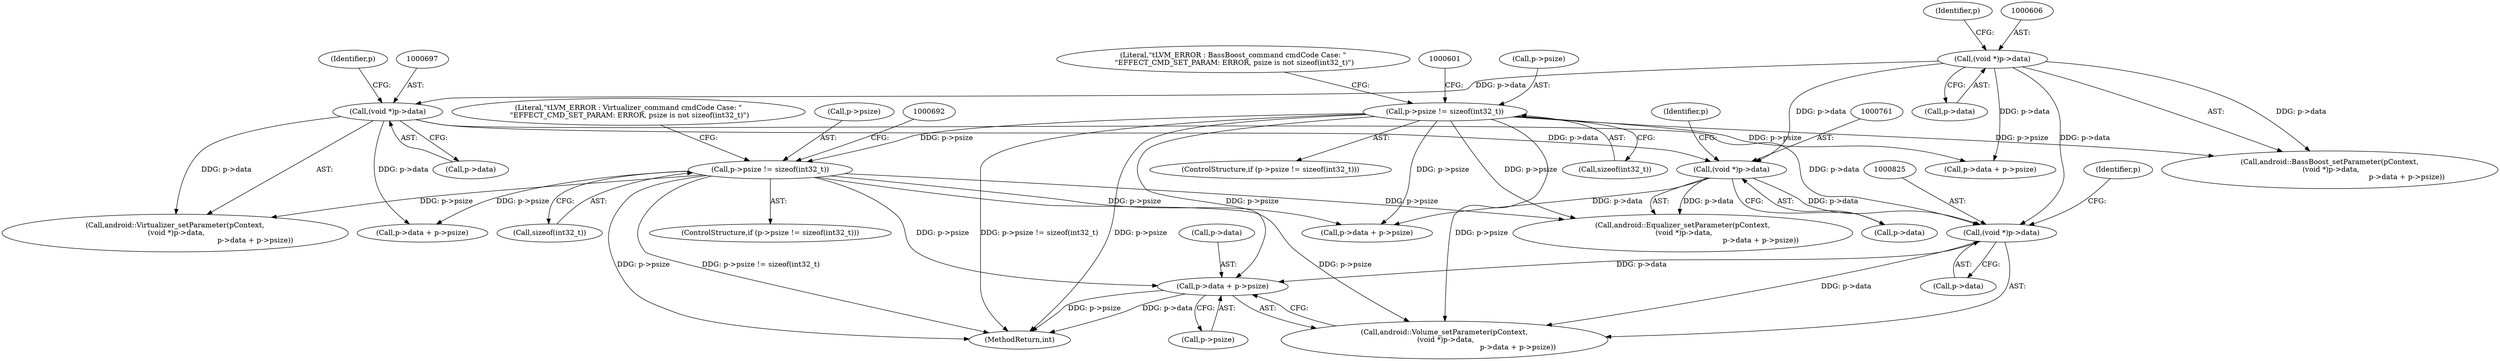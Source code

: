 digraph "0_Android_9e29523b9537983b4c4b205ff868d0b3bca0383b@pointer" {
"1000829" [label="(Call,p->data + p->psize)"];
"1000824" [label="(Call,(void *)p->data)"];
"1000605" [label="(Call,(void *)p->data)"];
"1000760" [label="(Call,(void *)p->data)"];
"1000696" [label="(Call,(void *)p->data)"];
"1000586" [label="(Call,p->psize != sizeof(int32_t))"];
"1000677" [label="(Call,p->psize != sizeof(int32_t))"];
"1000826" [label="(Call,p->data)"];
"1000767" [label="(Identifier,p)"];
"1000605" [label="(Call,(void *)p->data)"];
"1000681" [label="(Call,sizeof(int32_t))"];
"1000685" [label="(Literal,\"\tLVM_ERROR : Virtualizer_command cmdCode Case: \"\n \"EFFECT_CMD_SET_PARAM: ERROR, psize is not sizeof(int32_t)\")"];
"1000822" [label="(Call,android::Volume_setParameter(pContext,\n (void *)p->data,\n                                                                 p->data + p->psize))"];
"1000587" [label="(Call,p->psize)"];
"1000696" [label="(Call,(void *)p->data)"];
"1000590" [label="(Call,sizeof(int32_t))"];
"1000585" [label="(ControlStructure,if (p->psize != sizeof(int32_t)))"];
"1000603" [label="(Call,android::BassBoost_setParameter(pContext,\n (void *)p->data,\n                                                                    p->data + p->psize))"];
"1001271" [label="(MethodReturn,int)"];
"1000829" [label="(Call,p->data + p->psize)"];
"1000677" [label="(Call,p->psize != sizeof(int32_t))"];
"1000694" [label="(Call,android::Virtualizer_setParameter(pContext,\n (void *)p->data,\n                                                                       p->data + p->psize))"];
"1000701" [label="(Call,p->data + p->psize)"];
"1000760" [label="(Call,(void *)p->data)"];
"1000830" [label="(Call,p->data)"];
"1000831" [label="(Identifier,p)"];
"1000610" [label="(Call,p->data + p->psize)"];
"1000824" [label="(Call,(void *)p->data)"];
"1000607" [label="(Call,p->data)"];
"1000586" [label="(Call,p->psize != sizeof(int32_t))"];
"1000698" [label="(Call,p->data)"];
"1000676" [label="(ControlStructure,if (p->psize != sizeof(int32_t)))"];
"1000833" [label="(Call,p->psize)"];
"1000594" [label="(Literal,\"\tLVM_ERROR : BassBoost_command cmdCode Case: \"\n \"EFFECT_CMD_SET_PARAM: ERROR, psize is not sizeof(int32_t)\")"];
"1000612" [label="(Identifier,p)"];
"1000678" [label="(Call,p->psize)"];
"1000758" [label="(Call,android::Equalizer_setParameter(pContext,\n (void *)p->data,\n                                                                     p->data + p->psize))"];
"1000762" [label="(Call,p->data)"];
"1000765" [label="(Call,p->data + p->psize)"];
"1000703" [label="(Identifier,p)"];
"1000829" -> "1000822"  [label="AST: "];
"1000829" -> "1000833"  [label="CFG: "];
"1000830" -> "1000829"  [label="AST: "];
"1000833" -> "1000829"  [label="AST: "];
"1000822" -> "1000829"  [label="CFG: "];
"1000829" -> "1001271"  [label="DDG: p->data"];
"1000829" -> "1001271"  [label="DDG: p->psize"];
"1000824" -> "1000829"  [label="DDG: p->data"];
"1000586" -> "1000829"  [label="DDG: p->psize"];
"1000677" -> "1000829"  [label="DDG: p->psize"];
"1000824" -> "1000822"  [label="AST: "];
"1000824" -> "1000826"  [label="CFG: "];
"1000825" -> "1000824"  [label="AST: "];
"1000826" -> "1000824"  [label="AST: "];
"1000831" -> "1000824"  [label="CFG: "];
"1000824" -> "1000822"  [label="DDG: p->data"];
"1000605" -> "1000824"  [label="DDG: p->data"];
"1000760" -> "1000824"  [label="DDG: p->data"];
"1000696" -> "1000824"  [label="DDG: p->data"];
"1000605" -> "1000603"  [label="AST: "];
"1000605" -> "1000607"  [label="CFG: "];
"1000606" -> "1000605"  [label="AST: "];
"1000607" -> "1000605"  [label="AST: "];
"1000612" -> "1000605"  [label="CFG: "];
"1000605" -> "1000603"  [label="DDG: p->data"];
"1000605" -> "1000610"  [label="DDG: p->data"];
"1000605" -> "1000696"  [label="DDG: p->data"];
"1000605" -> "1000760"  [label="DDG: p->data"];
"1000760" -> "1000758"  [label="AST: "];
"1000760" -> "1000762"  [label="CFG: "];
"1000761" -> "1000760"  [label="AST: "];
"1000762" -> "1000760"  [label="AST: "];
"1000767" -> "1000760"  [label="CFG: "];
"1000760" -> "1000758"  [label="DDG: p->data"];
"1000696" -> "1000760"  [label="DDG: p->data"];
"1000760" -> "1000765"  [label="DDG: p->data"];
"1000696" -> "1000694"  [label="AST: "];
"1000696" -> "1000698"  [label="CFG: "];
"1000697" -> "1000696"  [label="AST: "];
"1000698" -> "1000696"  [label="AST: "];
"1000703" -> "1000696"  [label="CFG: "];
"1000696" -> "1000694"  [label="DDG: p->data"];
"1000696" -> "1000701"  [label="DDG: p->data"];
"1000586" -> "1000585"  [label="AST: "];
"1000586" -> "1000590"  [label="CFG: "];
"1000587" -> "1000586"  [label="AST: "];
"1000590" -> "1000586"  [label="AST: "];
"1000594" -> "1000586"  [label="CFG: "];
"1000601" -> "1000586"  [label="CFG: "];
"1000586" -> "1001271"  [label="DDG: p->psize != sizeof(int32_t)"];
"1000586" -> "1001271"  [label="DDG: p->psize"];
"1000586" -> "1000603"  [label="DDG: p->psize"];
"1000586" -> "1000610"  [label="DDG: p->psize"];
"1000586" -> "1000677"  [label="DDG: p->psize"];
"1000586" -> "1000758"  [label="DDG: p->psize"];
"1000586" -> "1000765"  [label="DDG: p->psize"];
"1000586" -> "1000822"  [label="DDG: p->psize"];
"1000677" -> "1000676"  [label="AST: "];
"1000677" -> "1000681"  [label="CFG: "];
"1000678" -> "1000677"  [label="AST: "];
"1000681" -> "1000677"  [label="AST: "];
"1000685" -> "1000677"  [label="CFG: "];
"1000692" -> "1000677"  [label="CFG: "];
"1000677" -> "1001271"  [label="DDG: p->psize"];
"1000677" -> "1001271"  [label="DDG: p->psize != sizeof(int32_t)"];
"1000677" -> "1000694"  [label="DDG: p->psize"];
"1000677" -> "1000701"  [label="DDG: p->psize"];
"1000677" -> "1000758"  [label="DDG: p->psize"];
"1000677" -> "1000765"  [label="DDG: p->psize"];
"1000677" -> "1000822"  [label="DDG: p->psize"];
}
